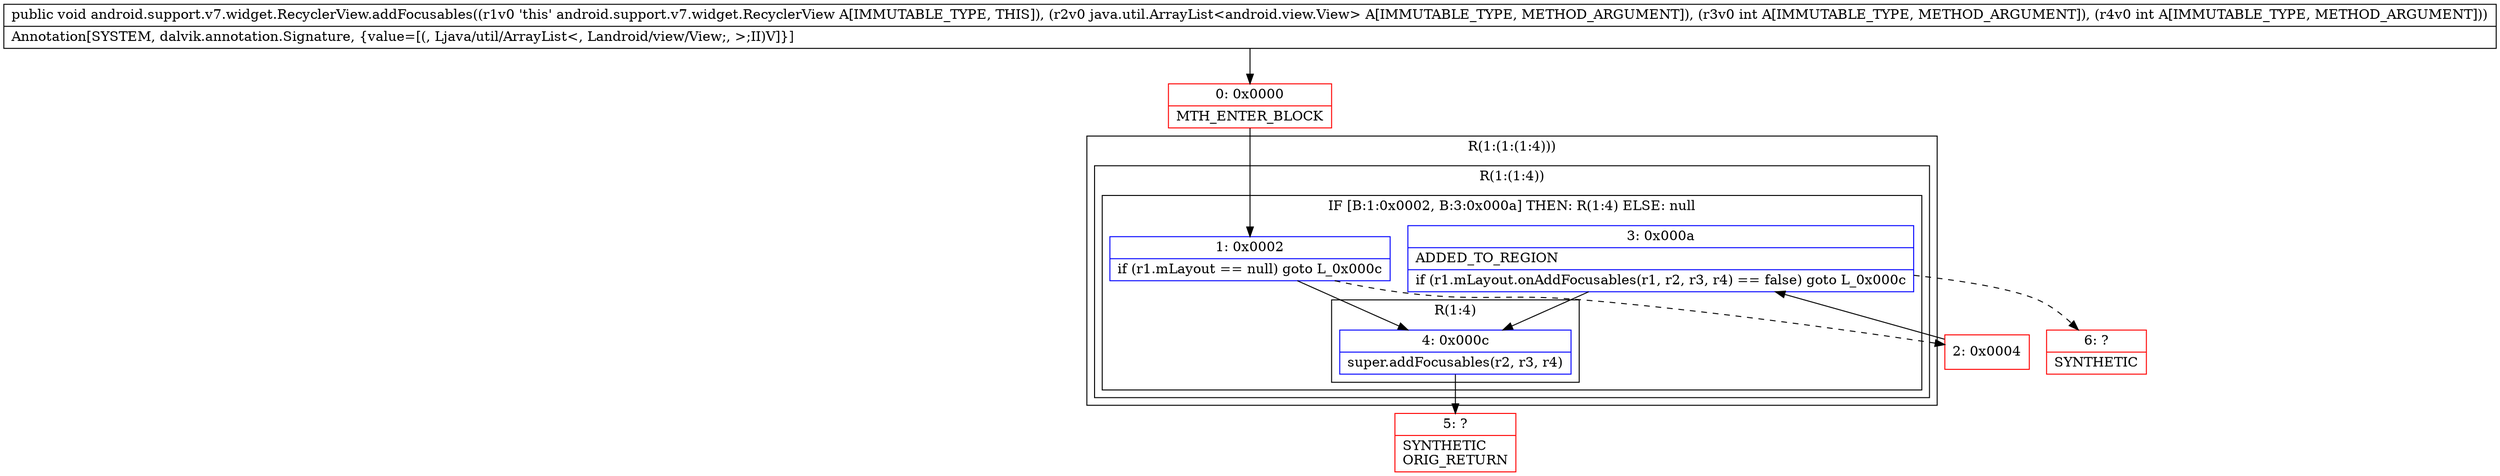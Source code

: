 digraph "CFG forandroid.support.v7.widget.RecyclerView.addFocusables(Ljava\/util\/ArrayList;II)V" {
subgraph cluster_Region_1767166015 {
label = "R(1:(1:(1:4)))";
node [shape=record,color=blue];
subgraph cluster_Region_923640533 {
label = "R(1:(1:4))";
node [shape=record,color=blue];
subgraph cluster_IfRegion_1321885197 {
label = "IF [B:1:0x0002, B:3:0x000a] THEN: R(1:4) ELSE: null";
node [shape=record,color=blue];
Node_1 [shape=record,label="{1\:\ 0x0002|if (r1.mLayout == null) goto L_0x000c\l}"];
Node_3 [shape=record,label="{3\:\ 0x000a|ADDED_TO_REGION\l|if (r1.mLayout.onAddFocusables(r1, r2, r3, r4) == false) goto L_0x000c\l}"];
subgraph cluster_Region_1408919433 {
label = "R(1:4)";
node [shape=record,color=blue];
Node_4 [shape=record,label="{4\:\ 0x000c|super.addFocusables(r2, r3, r4)\l}"];
}
}
}
}
Node_0 [shape=record,color=red,label="{0\:\ 0x0000|MTH_ENTER_BLOCK\l}"];
Node_2 [shape=record,color=red,label="{2\:\ 0x0004}"];
Node_5 [shape=record,color=red,label="{5\:\ ?|SYNTHETIC\lORIG_RETURN\l}"];
Node_6 [shape=record,color=red,label="{6\:\ ?|SYNTHETIC\l}"];
MethodNode[shape=record,label="{public void android.support.v7.widget.RecyclerView.addFocusables((r1v0 'this' android.support.v7.widget.RecyclerView A[IMMUTABLE_TYPE, THIS]), (r2v0 java.util.ArrayList\<android.view.View\> A[IMMUTABLE_TYPE, METHOD_ARGUMENT]), (r3v0 int A[IMMUTABLE_TYPE, METHOD_ARGUMENT]), (r4v0 int A[IMMUTABLE_TYPE, METHOD_ARGUMENT]))  | Annotation[SYSTEM, dalvik.annotation.Signature, \{value=[(, Ljava\/util\/ArrayList\<, Landroid\/view\/View;, \>;II)V]\}]\l}"];
MethodNode -> Node_0;
Node_1 -> Node_2[style=dashed];
Node_1 -> Node_4;
Node_3 -> Node_4;
Node_3 -> Node_6[style=dashed];
Node_4 -> Node_5;
Node_0 -> Node_1;
Node_2 -> Node_3;
}

